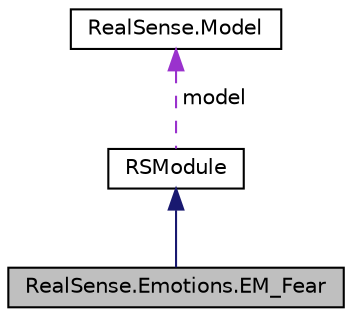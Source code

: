 digraph "RealSense.Emotions.EM_Fear"
{
  edge [fontname="Helvetica",fontsize="10",labelfontname="Helvetica",labelfontsize="10"];
  node [fontname="Helvetica",fontsize="10",shape=record];
  Node2 [label="RealSense.Emotions.EM_Fear",height=0.2,width=0.4,color="black", fillcolor="grey75", style="filled", fontcolor="black"];
  Node3 -> Node2 [dir="back",color="midnightblue",fontsize="10",style="solid"];
  Node3 [label="RSModule",height=0.2,width=0.4,color="black", fillcolor="white", style="filled",URL="$class_real_sense_1_1_r_s_module.html"];
  Node4 -> Node3 [dir="back",color="darkorchid3",fontsize="10",style="dashed",label=" model" ];
  Node4 [label="RealSense.Model",height=0.2,width=0.4,color="black", fillcolor="white", style="filled",URL="$class_real_sense_1_1_model.html"];
}
